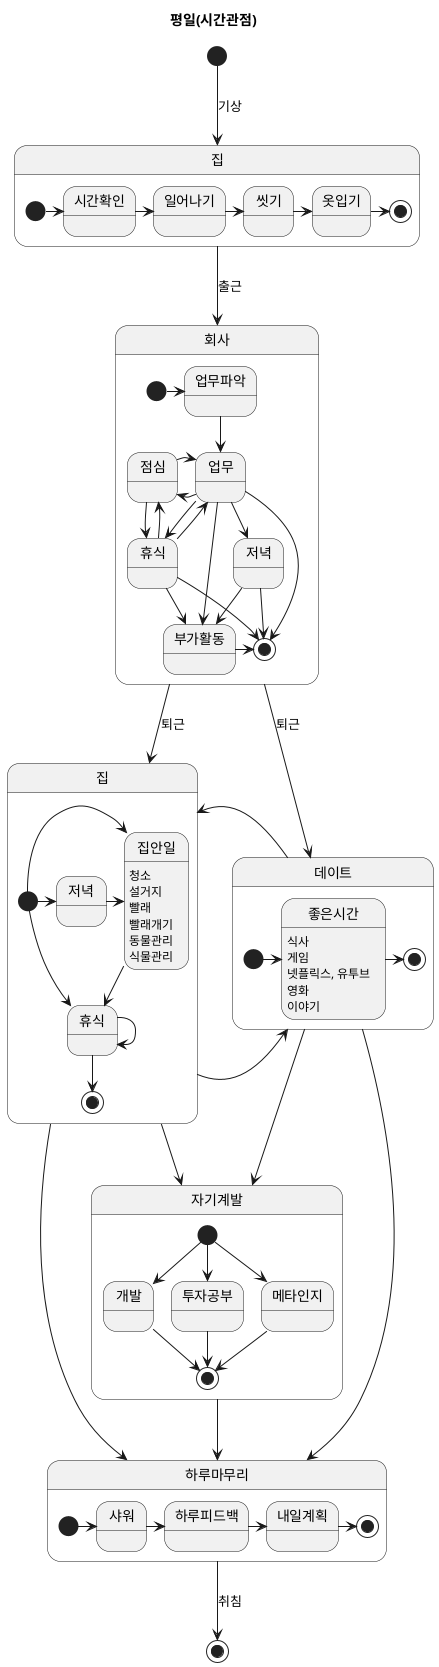 ﻿@startuml 평일 시간

title 평일(시간관점)

state "집" as jip1 {
  [*] -> 시간확인
  시간확인 -> 일어나기
  일어나기 -> 씻기
  씻기 -> 옷입기
  옷입기 -> [*]
}

[*] --> jip1: 기상
jip1 --> 회사: 출근

state 회사 {
  state "휴식" as hu1
  [*] -> 업무파악
  업무파악 --> 업무
  업무 -> 점심
  점심 -> 업무
  업무 -> 저녁
  업무 -> hu1
  점심 --> hu1
  hu1 -> 점심
  hu1 -> 업무
  업무 -> 부가활동
  hu1 --> 부가활동
  저녁 --> 부가활동
  업무 --> [*]
  부가활동 -> [*]
  hu1 --> [*]
  저녁 --> [*]
}

state "집" as jip2 {
  state 집안일: 청소
  state 집안일: 설거지
  state 집안일: 빨래
  state 집안일: 빨래개기
  state 집안일: 동물관리
  state 집안일: 식물관리
  state "저녁" as j2
  state "휴식" as hu2
  [*] -> 집안일
  [*] -> j2
  [*] --> hu2
  j2 -> 집안일
  집안일 --> hu2
  hu2 -> hu2
  hu2 --> [*]
}

state 자기계발 {
  [*] --> 개발
  [*] --> 투자공부
  [*] --> 메타인지
  메타인지 --> [*]
  개발 --> [*]
  투자공부 --> [*]
}

state 하루마무리 {
  [*] -> 샤워
  샤워 -> 하루피드백
  하루피드백 -> 내일계획
  내일계획 -> [*]
}

state "데이트" as date2 {
  [*] -> 좋은시간
  좋은시간 -> [*]
  state 좋은시간: 식사
  state 좋은시간: 게임
  state 좋은시간: 넷플릭스, 유투브
  state 좋은시간: 영화
  state 좋은시간: 이야기
}

회사 --> date2: 퇴근
회사 --> jip2: 퇴근
jip2 -> date2
date2 -> jip2
jip2 --> 자기계발
date2 -> 자기계발
자기계발 --> 하루마무리
jip2 --> 하루마무리
date2 --> 하루마무리
하루마무리 --> [*]: 취침

@enduml